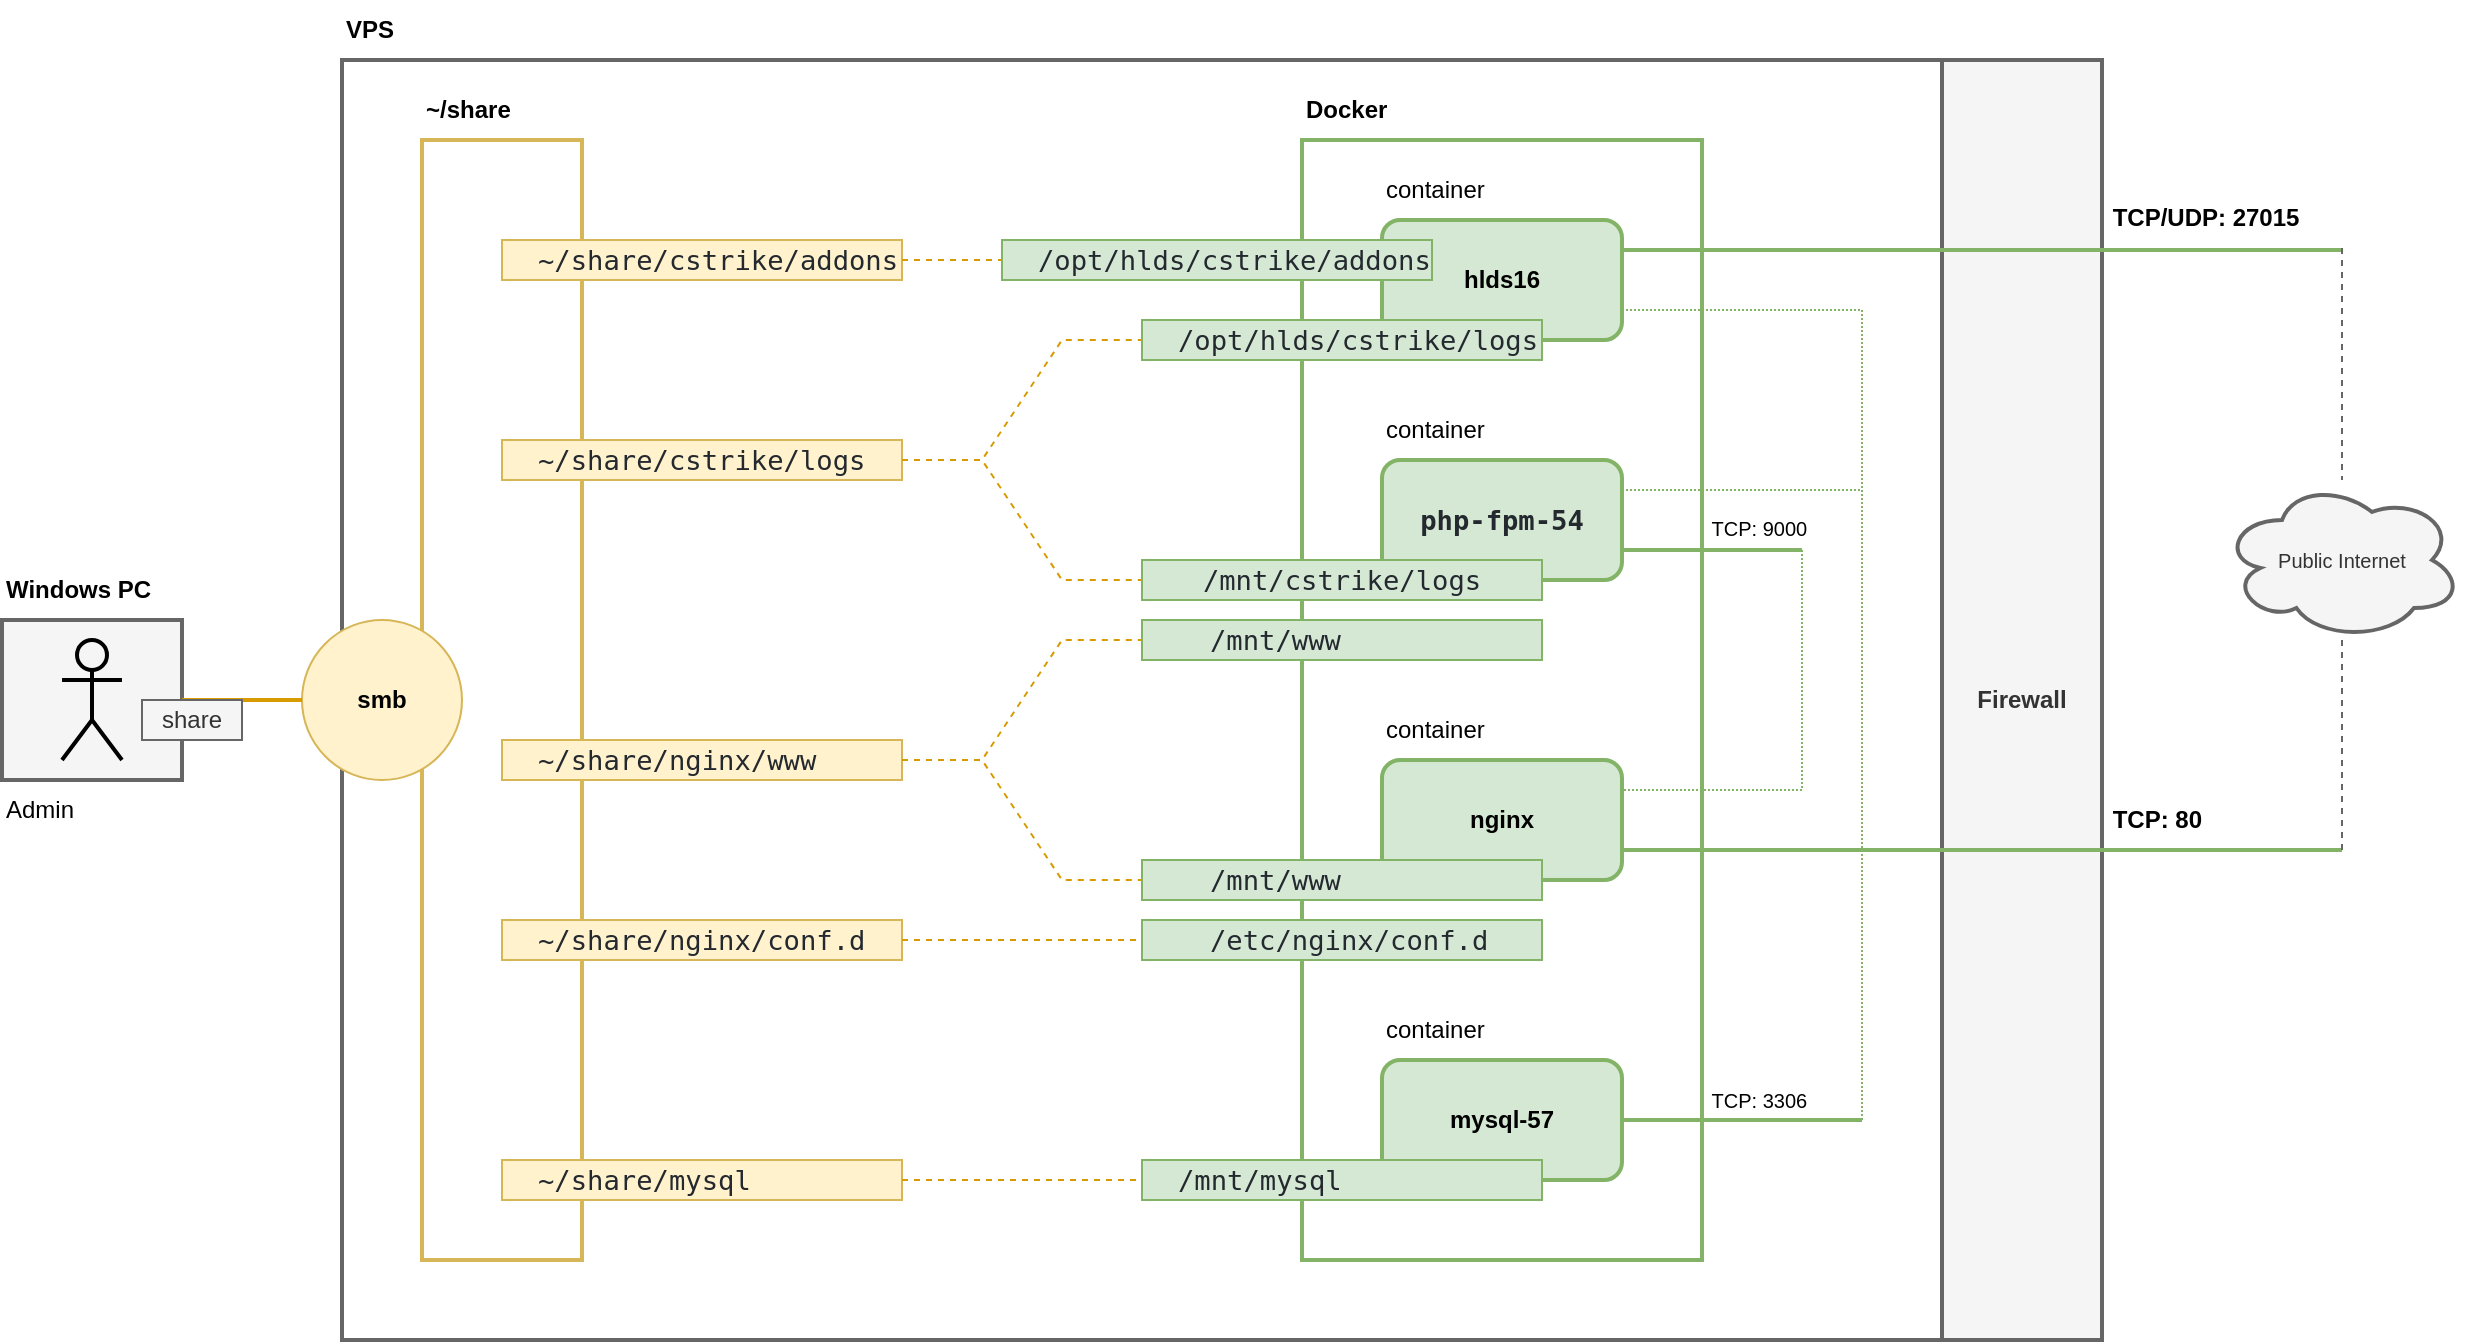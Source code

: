 <mxfile version="15.5.2" type="device"><diagram id="uqWzSGFw8ZGgwBIQlWMd" name="Page-1"><mxGraphModel dx="2811" dy="762" grid="1" gridSize="10" guides="1" tooltips="1" connect="1" arrows="1" fold="1" page="1" pageScale="1" pageWidth="850" pageHeight="1100" math="0" shadow="0"><root><mxCell id="0"/><mxCell id="1" parent="0"/><mxCell id="-XV71SylaA5Nn6sL2N2g-60" value="" style="rounded=0;whiteSpace=wrap;html=1;fontSize=10;strokeWidth=2;fillColor=none;align=center;fontColor=#333333;strokeColor=#666666;" vertex="1" parent="1"><mxGeometry x="80" y="40" width="800" height="640" as="geometry"/></mxCell><mxCell id="-XV71SylaA5Nn6sL2N2g-62" value="" style="rounded=0;whiteSpace=wrap;html=1;fontSize=10;strokeWidth=2;fillColor=#f5f5f5;align=center;strokeColor=#666666;fontColor=#333333;" vertex="1" parent="1"><mxGeometry x="-90" y="320" width="90" height="80" as="geometry"/></mxCell><mxCell id="-XV71SylaA5Nn6sL2N2g-31" value="" style="rounded=0;whiteSpace=wrap;html=1;strokeWidth=2;fillColor=none;align=center;strokeColor=#82b366;" vertex="1" parent="1"><mxGeometry x="560" y="80" width="200" height="560" as="geometry"/></mxCell><mxCell id="-XV71SylaA5Nn6sL2N2g-1" value="hlds16" style="rounded=1;whiteSpace=wrap;html=1;fontStyle=1;fillColor=#d5e8d4;strokeColor=#82b366;strokeWidth=2;" vertex="1" parent="1"><mxGeometry x="600" y="120" width="120" height="60" as="geometry"/></mxCell><mxCell id="-XV71SylaA5Nn6sL2N2g-2" value="" style="rounded=0;whiteSpace=wrap;html=1;fontStyle=1;fillColor=none;strokeColor=#d6b656;strokeWidth=2;" vertex="1" parent="1"><mxGeometry x="120" y="80" width="80" height="560" as="geometry"/></mxCell><mxCell id="-XV71SylaA5Nn6sL2N2g-4" value="&lt;pre style=&quot;box-sizing: border-box ; font-family: , , &amp;quot;sf mono&amp;quot; , &amp;quot;menlo&amp;quot; , &amp;quot;consolas&amp;quot; , &amp;quot;liberation mono&amp;quot; , monospace ; font-size: 13.6px ; margin-top: 0px ; margin-bottom: 0px ; overflow-wrap: normal ; padding: 16px ; overflow: auto ; line-height: 1.45 ; border-radius: 6px ; word-break: normal ; color: rgb(36 , 41 , 47)&quot;&gt;/opt/hlds/cstrike/logs&lt;/pre&gt;" style="rounded=0;whiteSpace=wrap;html=1;align=left;fillColor=#d5e8d4;strokeColor=#82b366;" vertex="1" parent="1"><mxGeometry x="480" y="170" width="200" height="20" as="geometry"/></mxCell><mxCell id="-XV71SylaA5Nn6sL2N2g-7" value="&lt;pre style=&quot;box-sizing: border-box ; font-family: , , &amp;quot;sf mono&amp;quot; , &amp;quot;menlo&amp;quot; , &amp;quot;consolas&amp;quot; , &amp;quot;liberation mono&amp;quot; , monospace ; font-size: 13.6px ; margin-top: 0px ; margin-bottom: 0px ; overflow-wrap: normal ; padding: 16px ; overflow: auto ; line-height: 1.45 ; border-radius: 6px ; word-break: normal ; color: rgb(36 , 41 , 47)&quot;&gt;~/share/cstrike/logs&lt;/pre&gt;" style="rounded=0;whiteSpace=wrap;html=1;align=left;fillColor=#fff2cc;strokeColor=#d6b656;" vertex="1" parent="1"><mxGeometry x="160" y="230" width="200" height="20" as="geometry"/></mxCell><mxCell id="-XV71SylaA5Nn6sL2N2g-8" value="&lt;pre style=&quot;box-sizing: border-box ; font-family: , , &amp;quot;sf mono&amp;quot; , &amp;quot;menlo&amp;quot; , &amp;quot;consolas&amp;quot; , &amp;quot;liberation mono&amp;quot; , monospace ; font-size: 13.6px ; margin-top: 0px ; margin-bottom: 0px ; overflow-wrap: normal ; padding: 16px ; overflow: auto ; line-height: 1.45 ; border-radius: 6px ; word-break: normal ; color: rgb(36 , 41 , 47)&quot;&gt;php-fpm-54&lt;/pre&gt;" style="rounded=1;whiteSpace=wrap;html=1;fontStyle=1;fillColor=#d5e8d4;strokeColor=#82b366;strokeWidth=2;" vertex="1" parent="1"><mxGeometry x="600" y="240" width="120" height="60" as="geometry"/></mxCell><mxCell id="-XV71SylaA5Nn6sL2N2g-9" value="&lt;pre style=&quot;box-sizing: border-box ; font-family: , , &amp;#34;sf mono&amp;#34; , &amp;#34;menlo&amp;#34; , &amp;#34;consolas&amp;#34; , &amp;#34;liberation mono&amp;#34; , monospace ; font-size: 13.6px ; margin-top: 0px ; margin-bottom: 0px ; overflow-wrap: normal ; padding: 16px ; overflow: auto ; line-height: 1.45 ; border-radius: 6px ; word-break: normal ; color: rgb(36 , 41 , 47)&quot;&gt;&lt;pre style=&quot;box-sizing: border-box ; font-family: , , &amp;#34;sf mono&amp;#34; , &amp;#34;menlo&amp;#34; , &amp;#34;consolas&amp;#34; , &amp;#34;liberation mono&amp;#34; , monospace ; font-size: 13.6px ; margin-top: 0px ; margin-bottom: 0px ; overflow-wrap: normal ; padding: 16px ; overflow: auto ; line-height: 1.45 ; border-radius: 6px ; word-break: normal&quot;&gt;/mnt/cstrike/logs&lt;/pre&gt;&lt;/pre&gt;" style="rounded=0;whiteSpace=wrap;html=1;fillColor=#d5e8d4;strokeColor=#82b366;" vertex="1" parent="1"><mxGeometry x="480" y="290" width="200" height="20" as="geometry"/></mxCell><mxCell id="-XV71SylaA5Nn6sL2N2g-12" value="" style="endArrow=none;dashed=1;html=1;rounded=0;fillColor=#ffe6cc;strokeColor=#d79b00;" edge="1" parent="1" source="-XV71SylaA5Nn6sL2N2g-7" target="-XV71SylaA5Nn6sL2N2g-4"><mxGeometry width="50" height="50" relative="1" as="geometry"><mxPoint x="400" y="500" as="sourcePoint"/><mxPoint x="450" y="450" as="targetPoint"/><Array as="points"><mxPoint x="400" y="240"/><mxPoint x="440" y="180"/></Array></mxGeometry></mxCell><mxCell id="-XV71SylaA5Nn6sL2N2g-13" value="" style="endArrow=none;dashed=1;html=1;strokeWidth=1;rounded=0;fillColor=#ffe6cc;strokeColor=#d79b00;" edge="1" parent="1" source="-XV71SylaA5Nn6sL2N2g-7" target="-XV71SylaA5Nn6sL2N2g-9"><mxGeometry width="50" height="50" relative="1" as="geometry"><mxPoint x="400" y="500" as="sourcePoint"/><mxPoint x="450" y="450" as="targetPoint"/><Array as="points"><mxPoint x="400" y="240"/><mxPoint x="440" y="300"/></Array></mxGeometry></mxCell><mxCell id="-XV71SylaA5Nn6sL2N2g-14" value="&lt;pre style=&quot;box-sizing: border-box ; font-family: , , &amp;quot;sf mono&amp;quot; , &amp;quot;menlo&amp;quot; , &amp;quot;consolas&amp;quot; , &amp;quot;liberation mono&amp;quot; , monospace ; font-size: 13.6px ; margin-top: 0px ; margin-bottom: 0px ; overflow-wrap: normal ; padding: 16px ; overflow: auto ; line-height: 1.45 ; border-radius: 6px ; word-break: normal ; color: rgb(36 , 41 , 47)&quot;&gt;&lt;pre style=&quot;box-sizing: border-box ; font-family: , , &amp;quot;sf mono&amp;quot; , &amp;quot;menlo&amp;quot; , &amp;quot;consolas&amp;quot; , &amp;quot;liberation mono&amp;quot; , monospace ; font-size: 13.6px ; margin-top: 0px ; margin-bottom: 0px ; overflow-wrap: normal ; padding: 16px ; overflow: auto ; line-height: 1.45 ; border-radius: 6px ; word-break: normal&quot;&gt;/mnt/www&lt;/pre&gt;&lt;/pre&gt;" style="rounded=0;whiteSpace=wrap;html=1;align=left;fillColor=#d5e8d4;strokeColor=#82b366;" vertex="1" parent="1"><mxGeometry x="480" y="320" width="200" height="20" as="geometry"/></mxCell><mxCell id="-XV71SylaA5Nn6sL2N2g-15" value="&lt;pre style=&quot;box-sizing: border-box ; font-family: , , &amp;#34;sf mono&amp;#34; , &amp;#34;menlo&amp;#34; , &amp;#34;consolas&amp;#34; , &amp;#34;liberation mono&amp;#34; , monospace ; font-size: 13.6px ; margin-top: 0px ; margin-bottom: 0px ; overflow-wrap: normal ; padding: 16px ; overflow: auto ; line-height: 1.45 ; border-radius: 6px ; word-break: normal ; color: rgb(36 , 41 , 47)&quot;&gt;~/share/nginx/www&lt;/pre&gt;" style="rounded=0;whiteSpace=wrap;html=1;align=left;fillColor=#fff2cc;strokeColor=#d6b656;" vertex="1" parent="1"><mxGeometry x="160" y="380" width="200" height="20" as="geometry"/></mxCell><mxCell id="-XV71SylaA5Nn6sL2N2g-16" value="nginx" style="rounded=1;whiteSpace=wrap;html=1;fontStyle=1;fillColor=#d5e8d4;strokeColor=#82b366;strokeWidth=2;" vertex="1" parent="1"><mxGeometry x="600" y="390" width="120" height="60" as="geometry"/></mxCell><mxCell id="-XV71SylaA5Nn6sL2N2g-18" value="&lt;pre style=&quot;box-sizing: border-box ; font-family: , , &amp;quot;sf mono&amp;quot; , &amp;quot;menlo&amp;quot; , &amp;quot;consolas&amp;quot; , &amp;quot;liberation mono&amp;quot; , monospace ; font-size: 13.6px ; margin-top: 0px ; margin-bottom: 0px ; overflow-wrap: normal ; padding: 16px ; overflow: auto ; line-height: 1.45 ; border-radius: 6px ; word-break: normal ; color: rgb(36 , 41 , 47)&quot;&gt;&lt;pre style=&quot;box-sizing: border-box ; font-family: , , &amp;quot;sf mono&amp;quot; , &amp;quot;menlo&amp;quot; , &amp;quot;consolas&amp;quot; , &amp;quot;liberation mono&amp;quot; , monospace ; font-size: 13.6px ; margin-top: 0px ; margin-bottom: 0px ; overflow-wrap: normal ; padding: 16px ; overflow: auto ; line-height: 1.45 ; border-radius: 6px ; word-break: normal&quot;&gt;/mnt/www&lt;/pre&gt;&lt;/pre&gt;" style="rounded=0;whiteSpace=wrap;html=1;align=left;fillColor=#d5e8d4;strokeColor=#82b366;" vertex="1" parent="1"><mxGeometry x="480" y="440" width="200" height="20" as="geometry"/></mxCell><mxCell id="-XV71SylaA5Nn6sL2N2g-19" value="" style="endArrow=none;dashed=1;html=1;rounded=0;fillColor=#ffe6cc;strokeColor=#d79b00;" edge="1" parent="1" source="-XV71SylaA5Nn6sL2N2g-15" target="-XV71SylaA5Nn6sL2N2g-14"><mxGeometry width="50" height="50" relative="1" as="geometry"><mxPoint x="360" y="390" as="sourcePoint"/><mxPoint x="480" y="330" as="targetPoint"/><Array as="points"><mxPoint x="400" y="390"/><mxPoint x="440" y="330"/></Array></mxGeometry></mxCell><mxCell id="-XV71SylaA5Nn6sL2N2g-20" value="" style="endArrow=none;dashed=1;html=1;strokeWidth=1;rounded=0;fillColor=#ffe6cc;strokeColor=#d79b00;" edge="1" parent="1" source="-XV71SylaA5Nn6sL2N2g-15" target="-XV71SylaA5Nn6sL2N2g-18"><mxGeometry width="50" height="50" relative="1" as="geometry"><mxPoint x="360" y="390" as="sourcePoint"/><mxPoint x="480" y="450" as="targetPoint"/><Array as="points"><mxPoint x="400" y="390"/><mxPoint x="440" y="450"/></Array></mxGeometry></mxCell><mxCell id="-XV71SylaA5Nn6sL2N2g-21" value="&lt;pre style=&quot;box-sizing: border-box ; font-family: , , &amp;#34;sf mono&amp;#34; , &amp;#34;menlo&amp;#34; , &amp;#34;consolas&amp;#34; , &amp;#34;liberation mono&amp;#34; , monospace ; font-size: 13.6px ; margin-top: 0px ; margin-bottom: 0px ; overflow-wrap: normal ; padding: 16px ; overflow: auto ; line-height: 1.45 ; border-radius: 6px ; word-break: normal ; color: rgb(36 , 41 , 47)&quot;&gt;&lt;pre style=&quot;box-sizing: border-box ; font-family: , , &amp;#34;sf mono&amp;#34; , &amp;#34;menlo&amp;#34; , &amp;#34;consolas&amp;#34; , &amp;#34;liberation mono&amp;#34; , monospace ; font-size: 13.6px ; margin-top: 0px ; margin-bottom: 0px ; overflow-wrap: normal ; padding: 16px ; overflow: auto ; line-height: 1.45 ; border-radius: 6px ; word-break: normal&quot;&gt;/etc/nginx/conf.d&lt;/pre&gt;&lt;/pre&gt;" style="rounded=0;whiteSpace=wrap;html=1;align=left;fillColor=#d5e8d4;strokeColor=#82b366;" vertex="1" parent="1"><mxGeometry x="480" y="470" width="200" height="20" as="geometry"/></mxCell><mxCell id="-XV71SylaA5Nn6sL2N2g-22" value="&lt;pre style=&quot;box-sizing: border-box ; font-family: , , &amp;#34;sf mono&amp;#34; , &amp;#34;menlo&amp;#34; , &amp;#34;consolas&amp;#34; , &amp;#34;liberation mono&amp;#34; , monospace ; font-size: 13.6px ; margin-top: 0px ; margin-bottom: 0px ; overflow-wrap: normal ; padding: 16px ; overflow: auto ; line-height: 1.45 ; border-radius: 6px ; word-break: normal ; color: rgb(36 , 41 , 47)&quot;&gt;~/share/nginx/conf.d&lt;/pre&gt;" style="rounded=0;whiteSpace=wrap;html=1;align=left;fillColor=#fff2cc;strokeColor=#d6b656;" vertex="1" parent="1"><mxGeometry x="160" y="470" width="200" height="20" as="geometry"/></mxCell><mxCell id="-XV71SylaA5Nn6sL2N2g-23" value="" style="endArrow=none;dashed=1;html=1;rounded=0;strokeWidth=1;fillColor=#ffe6cc;strokeColor=#d79b00;" edge="1" parent="1" source="-XV71SylaA5Nn6sL2N2g-22" target="-XV71SylaA5Nn6sL2N2g-21"><mxGeometry width="50" height="50" relative="1" as="geometry"><mxPoint x="250" y="450" as="sourcePoint"/><mxPoint x="300" y="400" as="targetPoint"/></mxGeometry></mxCell><mxCell id="-XV71SylaA5Nn6sL2N2g-24" value="mysql-57" style="rounded=1;whiteSpace=wrap;html=1;fontStyle=1;fillColor=#d5e8d4;strokeColor=#82b366;strokeWidth=2;" vertex="1" parent="1"><mxGeometry x="600" y="540" width="120" height="60" as="geometry"/></mxCell><mxCell id="-XV71SylaA5Nn6sL2N2g-25" value="&lt;pre style=&quot;box-sizing: border-box ; font-family: , , &amp;#34;sf mono&amp;#34; , &amp;#34;menlo&amp;#34; , &amp;#34;consolas&amp;#34; , &amp;#34;liberation mono&amp;#34; , monospace ; font-size: 13.6px ; margin-top: 0px ; margin-bottom: 0px ; overflow-wrap: normal ; padding: 16px ; overflow: auto ; line-height: 1.45 ; border-radius: 6px ; word-break: normal ; color: rgb(36 , 41 , 47)&quot;&gt;/mnt/mysql&lt;/pre&gt;" style="rounded=0;whiteSpace=wrap;html=1;align=left;fillColor=#d5e8d4;strokeColor=#82b366;" vertex="1" parent="1"><mxGeometry x="480" y="590" width="200" height="20" as="geometry"/></mxCell><mxCell id="-XV71SylaA5Nn6sL2N2g-26" value="&lt;pre style=&quot;box-sizing: border-box ; font-family: , , &amp;#34;sf mono&amp;#34; , &amp;#34;menlo&amp;#34; , &amp;#34;consolas&amp;#34; , &amp;#34;liberation mono&amp;#34; , monospace ; font-size: 13.6px ; margin-top: 0px ; margin-bottom: 0px ; overflow-wrap: normal ; padding: 16px ; overflow: auto ; line-height: 1.45 ; border-radius: 6px ; word-break: normal ; color: rgb(36 , 41 , 47)&quot;&gt;~/share/mysql&lt;/pre&gt;" style="rounded=0;whiteSpace=wrap;html=1;align=left;fillColor=#fff2cc;strokeColor=#d6b656;" vertex="1" parent="1"><mxGeometry x="160" y="590" width="200" height="20" as="geometry"/></mxCell><mxCell id="-XV71SylaA5Nn6sL2N2g-27" value="" style="endArrow=none;dashed=1;html=1;rounded=0;strokeWidth=1;fillColor=#ffe6cc;strokeColor=#d79b00;" edge="1" parent="1" source="-XV71SylaA5Nn6sL2N2g-26" target="-XV71SylaA5Nn6sL2N2g-25"><mxGeometry width="50" height="50" relative="1" as="geometry"><mxPoint x="370" y="490" as="sourcePoint"/><mxPoint x="490" y="490" as="targetPoint"/></mxGeometry></mxCell><mxCell id="-XV71SylaA5Nn6sL2N2g-32" value="&lt;b&gt;~/share&lt;/b&gt;" style="text;html=1;strokeColor=none;fillColor=none;align=left;verticalAlign=middle;whiteSpace=wrap;rounded=0;" vertex="1" parent="1"><mxGeometry x="120" y="50" width="120" height="30" as="geometry"/></mxCell><mxCell id="-XV71SylaA5Nn6sL2N2g-33" value="Docker" style="text;html=1;strokeColor=none;fillColor=none;align=left;verticalAlign=middle;whiteSpace=wrap;rounded=0;fontStyle=1" vertex="1" parent="1"><mxGeometry x="560" y="50" width="120" height="30" as="geometry"/></mxCell><mxCell id="-XV71SylaA5Nn6sL2N2g-34" value="container" style="text;html=1;strokeColor=none;fillColor=none;align=left;verticalAlign=middle;whiteSpace=wrap;rounded=0;" vertex="1" parent="1"><mxGeometry x="600" y="90" width="120" height="30" as="geometry"/></mxCell><mxCell id="-XV71SylaA5Nn6sL2N2g-35" value="container" style="text;html=1;strokeColor=none;fillColor=none;align=left;verticalAlign=middle;whiteSpace=wrap;rounded=0;" vertex="1" parent="1"><mxGeometry x="600" y="210" width="120" height="30" as="geometry"/></mxCell><mxCell id="-XV71SylaA5Nn6sL2N2g-36" value="container" style="text;html=1;strokeColor=none;fillColor=none;align=left;verticalAlign=middle;whiteSpace=wrap;rounded=0;" vertex="1" parent="1"><mxGeometry x="600" y="360" width="120" height="30" as="geometry"/></mxCell><mxCell id="-XV71SylaA5Nn6sL2N2g-37" value="container" style="text;html=1;strokeColor=none;fillColor=none;align=left;verticalAlign=middle;whiteSpace=wrap;rounded=0;" vertex="1" parent="1"><mxGeometry x="600" y="510" width="120" height="30" as="geometry"/></mxCell><mxCell id="-XV71SylaA5Nn6sL2N2g-39" value="smb" style="ellipse;whiteSpace=wrap;html=1;aspect=fixed;strokeWidth=1;fillColor=#fff2cc;align=center;strokeColor=#d6b656;fontStyle=1" vertex="1" parent="1"><mxGeometry x="60" y="320" width="80" height="80" as="geometry"/></mxCell><mxCell id="-XV71SylaA5Nn6sL2N2g-40" value="VPS" style="text;html=1;strokeColor=none;fillColor=none;align=left;verticalAlign=middle;whiteSpace=wrap;rounded=0;fontStyle=1" vertex="1" parent="1"><mxGeometry x="80" y="10" width="120" height="30" as="geometry"/></mxCell><mxCell id="-XV71SylaA5Nn6sL2N2g-41" value="Firewall" style="rounded=0;whiteSpace=wrap;html=1;strokeWidth=2;fillColor=#f5f5f5;align=center;fontStyle=1;fontColor=#333333;strokeColor=#666666;" vertex="1" parent="1"><mxGeometry x="880" y="40" width="80" height="640" as="geometry"/></mxCell><mxCell id="-XV71SylaA5Nn6sL2N2g-43" value="" style="endArrow=none;html=1;rounded=0;strokeWidth=2;fillColor=#d5e8d4;strokeColor=#82b366;exitX=1;exitY=0.25;exitDx=0;exitDy=0;" edge="1" parent="1" source="-XV71SylaA5Nn6sL2N2g-1"><mxGeometry width="50" height="50" relative="1" as="geometry"><mxPoint x="560" y="500" as="sourcePoint"/><mxPoint x="1080" y="135" as="targetPoint"/></mxGeometry></mxCell><mxCell id="-XV71SylaA5Nn6sL2N2g-44" value="&amp;nbsp;TCP/UDP: 27015" style="text;html=1;strokeColor=none;fillColor=none;align=left;verticalAlign=middle;whiteSpace=wrap;rounded=0;fontStyle=1" vertex="1" parent="1"><mxGeometry x="960" y="104" width="120" height="30" as="geometry"/></mxCell><mxCell id="-XV71SylaA5Nn6sL2N2g-45" value="" style="endArrow=none;dashed=1;html=1;rounded=0;strokeWidth=1;dashPattern=1 1;fillColor=#d5e8d4;strokeColor=#82b366;entryX=1;entryY=0.25;entryDx=0;entryDy=0;" edge="1" parent="1" target="-XV71SylaA5Nn6sL2N2g-16"><mxGeometry width="50" height="50" relative="1" as="geometry"><mxPoint x="810" y="285" as="sourcePoint"/><mxPoint x="970" y="160" as="targetPoint"/><Array as="points"><mxPoint x="810" y="285"/><mxPoint x="810" y="405"/></Array></mxGeometry></mxCell><mxCell id="-XV71SylaA5Nn6sL2N2g-47" value="" style="endArrow=none;html=1;rounded=0;strokeWidth=2;fillColor=#d5e8d4;strokeColor=#82b366;exitX=1;exitY=0.75;exitDx=0;exitDy=0;" edge="1" parent="1" source="-XV71SylaA5Nn6sL2N2g-16"><mxGeometry width="50" height="50" relative="1" as="geometry"><mxPoint x="730" y="160" as="sourcePoint"/><mxPoint x="1080" y="435" as="targetPoint"/></mxGeometry></mxCell><mxCell id="-XV71SylaA5Nn6sL2N2g-48" value="&amp;nbsp;TCP: 80" style="text;html=1;strokeColor=none;fillColor=none;align=left;verticalAlign=middle;whiteSpace=wrap;rounded=0;fontStyle=1" vertex="1" parent="1"><mxGeometry x="960" y="405" width="120" height="30" as="geometry"/></mxCell><mxCell id="-XV71SylaA5Nn6sL2N2g-49" value="" style="endArrow=none;dashed=1;html=1;rounded=0;strokeWidth=1;dashPattern=1 1;fillColor=#d5e8d4;strokeColor=#82b366;exitX=1;exitY=0.25;exitDx=0;exitDy=0;entryX=1;entryY=1;entryDx=0;entryDy=0;" edge="1" parent="1" source="-XV71SylaA5Nn6sL2N2g-8" target="-XV71SylaA5Nn6sL2N2g-51"><mxGeometry width="50" height="50" relative="1" as="geometry"><mxPoint x="730" y="295" as="sourcePoint"/><mxPoint x="730" y="415" as="targetPoint"/><Array as="points"><mxPoint x="840" y="255"/><mxPoint x="840" y="570"/></Array></mxGeometry></mxCell><mxCell id="-XV71SylaA5Nn6sL2N2g-51" value="&amp;nbsp;TCP: 3306" style="text;html=1;strokeColor=none;fillColor=none;align=left;verticalAlign=middle;whiteSpace=wrap;rounded=0;fontStyle=0;fontSize=10;" vertex="1" parent="1"><mxGeometry x="760" y="550" width="80" height="20" as="geometry"/></mxCell><mxCell id="-XV71SylaA5Nn6sL2N2g-53" value="" style="endArrow=none;dashed=1;html=1;rounded=0;dashPattern=1 1;fontSize=10;strokeWidth=1;entryX=1;entryY=0.75;entryDx=0;entryDy=0;fillColor=#d5e8d4;strokeColor=#82b366;" edge="1" parent="1" target="-XV71SylaA5Nn6sL2N2g-1"><mxGeometry width="50" height="50" relative="1" as="geometry"><mxPoint x="840" y="260" as="sourcePoint"/><mxPoint x="630" y="330" as="targetPoint"/><Array as="points"><mxPoint x="840" y="165"/></Array></mxGeometry></mxCell><mxCell id="-XV71SylaA5Nn6sL2N2g-56" value="" style="endArrow=none;html=1;rounded=0;strokeWidth=2;fillColor=#d5e8d4;strokeColor=#82b366;entryX=1;entryY=1;entryDx=0;entryDy=0;" edge="1" parent="1" source="-XV71SylaA5Nn6sL2N2g-24" target="-XV71SylaA5Nn6sL2N2g-51"><mxGeometry width="50" height="50" relative="1" as="geometry"><mxPoint x="730" y="445" as="sourcePoint"/><mxPoint x="1090" y="445" as="targetPoint"/></mxGeometry></mxCell><mxCell id="-XV71SylaA5Nn6sL2N2g-58" value="" style="endArrow=none;html=1;rounded=0;strokeWidth=2;fillColor=#d5e8d4;strokeColor=#82b366;exitX=1;exitY=0.75;exitDx=0;exitDy=0;" edge="1" parent="1" source="-XV71SylaA5Nn6sL2N2g-8"><mxGeometry width="50" height="50" relative="1" as="geometry"><mxPoint x="730" y="580" as="sourcePoint"/><mxPoint x="810" y="285" as="targetPoint"/></mxGeometry></mxCell><mxCell id="-XV71SylaA5Nn6sL2N2g-59" value="&amp;nbsp;TCP: 9000" style="text;html=1;strokeColor=none;fillColor=none;align=left;verticalAlign=middle;whiteSpace=wrap;rounded=0;fontStyle=0;fontSize=10;" vertex="1" parent="1"><mxGeometry x="760" y="264" width="80" height="20" as="geometry"/></mxCell><mxCell id="-XV71SylaA5Nn6sL2N2g-61" value="" style="shape=umlActor;verticalLabelPosition=bottom;verticalAlign=top;html=1;outlineConnect=0;fontSize=10;strokeWidth=2;fillColor=none;" vertex="1" parent="1"><mxGeometry x="-60" y="330" width="30" height="60" as="geometry"/></mxCell><mxCell id="-XV71SylaA5Nn6sL2N2g-63" value="Windows PC" style="text;html=1;strokeColor=none;fillColor=none;align=left;verticalAlign=middle;whiteSpace=wrap;rounded=0;fontStyle=1" vertex="1" parent="1"><mxGeometry x="-90" y="290" width="120" height="30" as="geometry"/></mxCell><mxCell id="-XV71SylaA5Nn6sL2N2g-64" value="Admin" style="text;html=1;strokeColor=none;fillColor=none;align=left;verticalAlign=middle;whiteSpace=wrap;rounded=0;fontStyle=0" vertex="1" parent="1"><mxGeometry x="-90" y="400" width="120" height="30" as="geometry"/></mxCell><mxCell id="-XV71SylaA5Nn6sL2N2g-65" value="" style="endArrow=none;html=1;rounded=0;fontSize=10;strokeWidth=2;fillColor=#ffe6cc;strokeColor=#d79b00;" edge="1" parent="1" source="-XV71SylaA5Nn6sL2N2g-62" target="-XV71SylaA5Nn6sL2N2g-39"><mxGeometry width="50" height="50" relative="1" as="geometry"><mxPoint x="380" y="400" as="sourcePoint"/><mxPoint x="430" y="350" as="targetPoint"/></mxGeometry></mxCell><mxCell id="-XV71SylaA5Nn6sL2N2g-66" value="share" style="text;html=1;strokeColor=#666666;fillColor=#f5f5f5;align=center;verticalAlign=middle;whiteSpace=wrap;rounded=0;fontStyle=0;fontColor=#333333;" vertex="1" parent="1"><mxGeometry x="-20" y="360" width="50" height="20" as="geometry"/></mxCell><mxCell id="-XV71SylaA5Nn6sL2N2g-67" value="Public Internet" style="ellipse;shape=cloud;whiteSpace=wrap;html=1;fontSize=10;strokeWidth=2;fillColor=#f5f5f5;align=center;fontColor=#333333;strokeColor=#666666;" vertex="1" parent="1"><mxGeometry x="1020" y="250" width="120" height="80" as="geometry"/></mxCell><mxCell id="-XV71SylaA5Nn6sL2N2g-69" value="&lt;pre style=&quot;box-sizing: border-box ; font-family: , , &amp;#34;sf mono&amp;#34; , &amp;#34;menlo&amp;#34; , &amp;#34;consolas&amp;#34; , &amp;#34;liberation mono&amp;#34; , monospace ; font-size: 13.6px ; margin-top: 0px ; margin-bottom: 0px ; overflow-wrap: normal ; padding: 16px ; overflow: auto ; line-height: 1.45 ; border-radius: 6px ; word-break: normal ; color: rgb(36 , 41 , 47)&quot;&gt;/opt/hlds/cstrike/addons&lt;/pre&gt;" style="rounded=0;whiteSpace=wrap;html=1;align=left;fillColor=#d5e8d4;strokeColor=#82b366;" vertex="1" parent="1"><mxGeometry x="410" y="130" width="215" height="20" as="geometry"/></mxCell><mxCell id="-XV71SylaA5Nn6sL2N2g-70" value="&lt;pre style=&quot;box-sizing: border-box ; font-family: , , &amp;#34;sf mono&amp;#34; , &amp;#34;menlo&amp;#34; , &amp;#34;consolas&amp;#34; , &amp;#34;liberation mono&amp;#34; , monospace ; font-size: 13.6px ; margin-top: 0px ; margin-bottom: 0px ; overflow-wrap: normal ; padding: 16px ; overflow: auto ; line-height: 1.45 ; border-radius: 6px ; word-break: normal ; color: rgb(36 , 41 , 47)&quot;&gt;~/share/cstrike/addons&lt;/pre&gt;" style="rounded=0;whiteSpace=wrap;html=1;align=left;fillColor=#fff2cc;strokeColor=#d6b656;" vertex="1" parent="1"><mxGeometry x="160" y="130" width="200" height="20" as="geometry"/></mxCell><mxCell id="-XV71SylaA5Nn6sL2N2g-71" value="" style="endArrow=none;dashed=1;html=1;rounded=0;strokeWidth=1;fillColor=#ffe6cc;strokeColor=#d79b00;" edge="1" parent="1" source="-XV71SylaA5Nn6sL2N2g-70" target="-XV71SylaA5Nn6sL2N2g-69"><mxGeometry width="50" height="50" relative="1" as="geometry"><mxPoint x="370" y="490" as="sourcePoint"/><mxPoint x="490" y="490" as="targetPoint"/></mxGeometry></mxCell><mxCell id="-XV71SylaA5Nn6sL2N2g-72" value="" style="endArrow=none;dashed=1;html=1;rounded=0;fontSize=10;strokeWidth=1;exitX=1;exitY=1;exitDx=0;exitDy=0;fillColor=#f5f5f5;strokeColor=#666666;" edge="1" parent="1" source="-XV71SylaA5Nn6sL2N2g-44" target="-XV71SylaA5Nn6sL2N2g-67"><mxGeometry width="50" height="50" relative="1" as="geometry"><mxPoint x="480" y="370" as="sourcePoint"/><mxPoint x="530" y="320" as="targetPoint"/></mxGeometry></mxCell><mxCell id="-XV71SylaA5Nn6sL2N2g-73" value="" style="endArrow=none;dashed=1;html=1;rounded=0;fontSize=10;strokeWidth=1;exitX=1;exitY=1;exitDx=0;exitDy=0;fillColor=#f5f5f5;strokeColor=#666666;" edge="1" parent="1" source="-XV71SylaA5Nn6sL2N2g-48" target="-XV71SylaA5Nn6sL2N2g-67"><mxGeometry width="50" height="50" relative="1" as="geometry"><mxPoint x="1090" y="144.0" as="sourcePoint"/><mxPoint x="1046.18" y="261.667" as="targetPoint"/></mxGeometry></mxCell></root></mxGraphModel></diagram></mxfile>